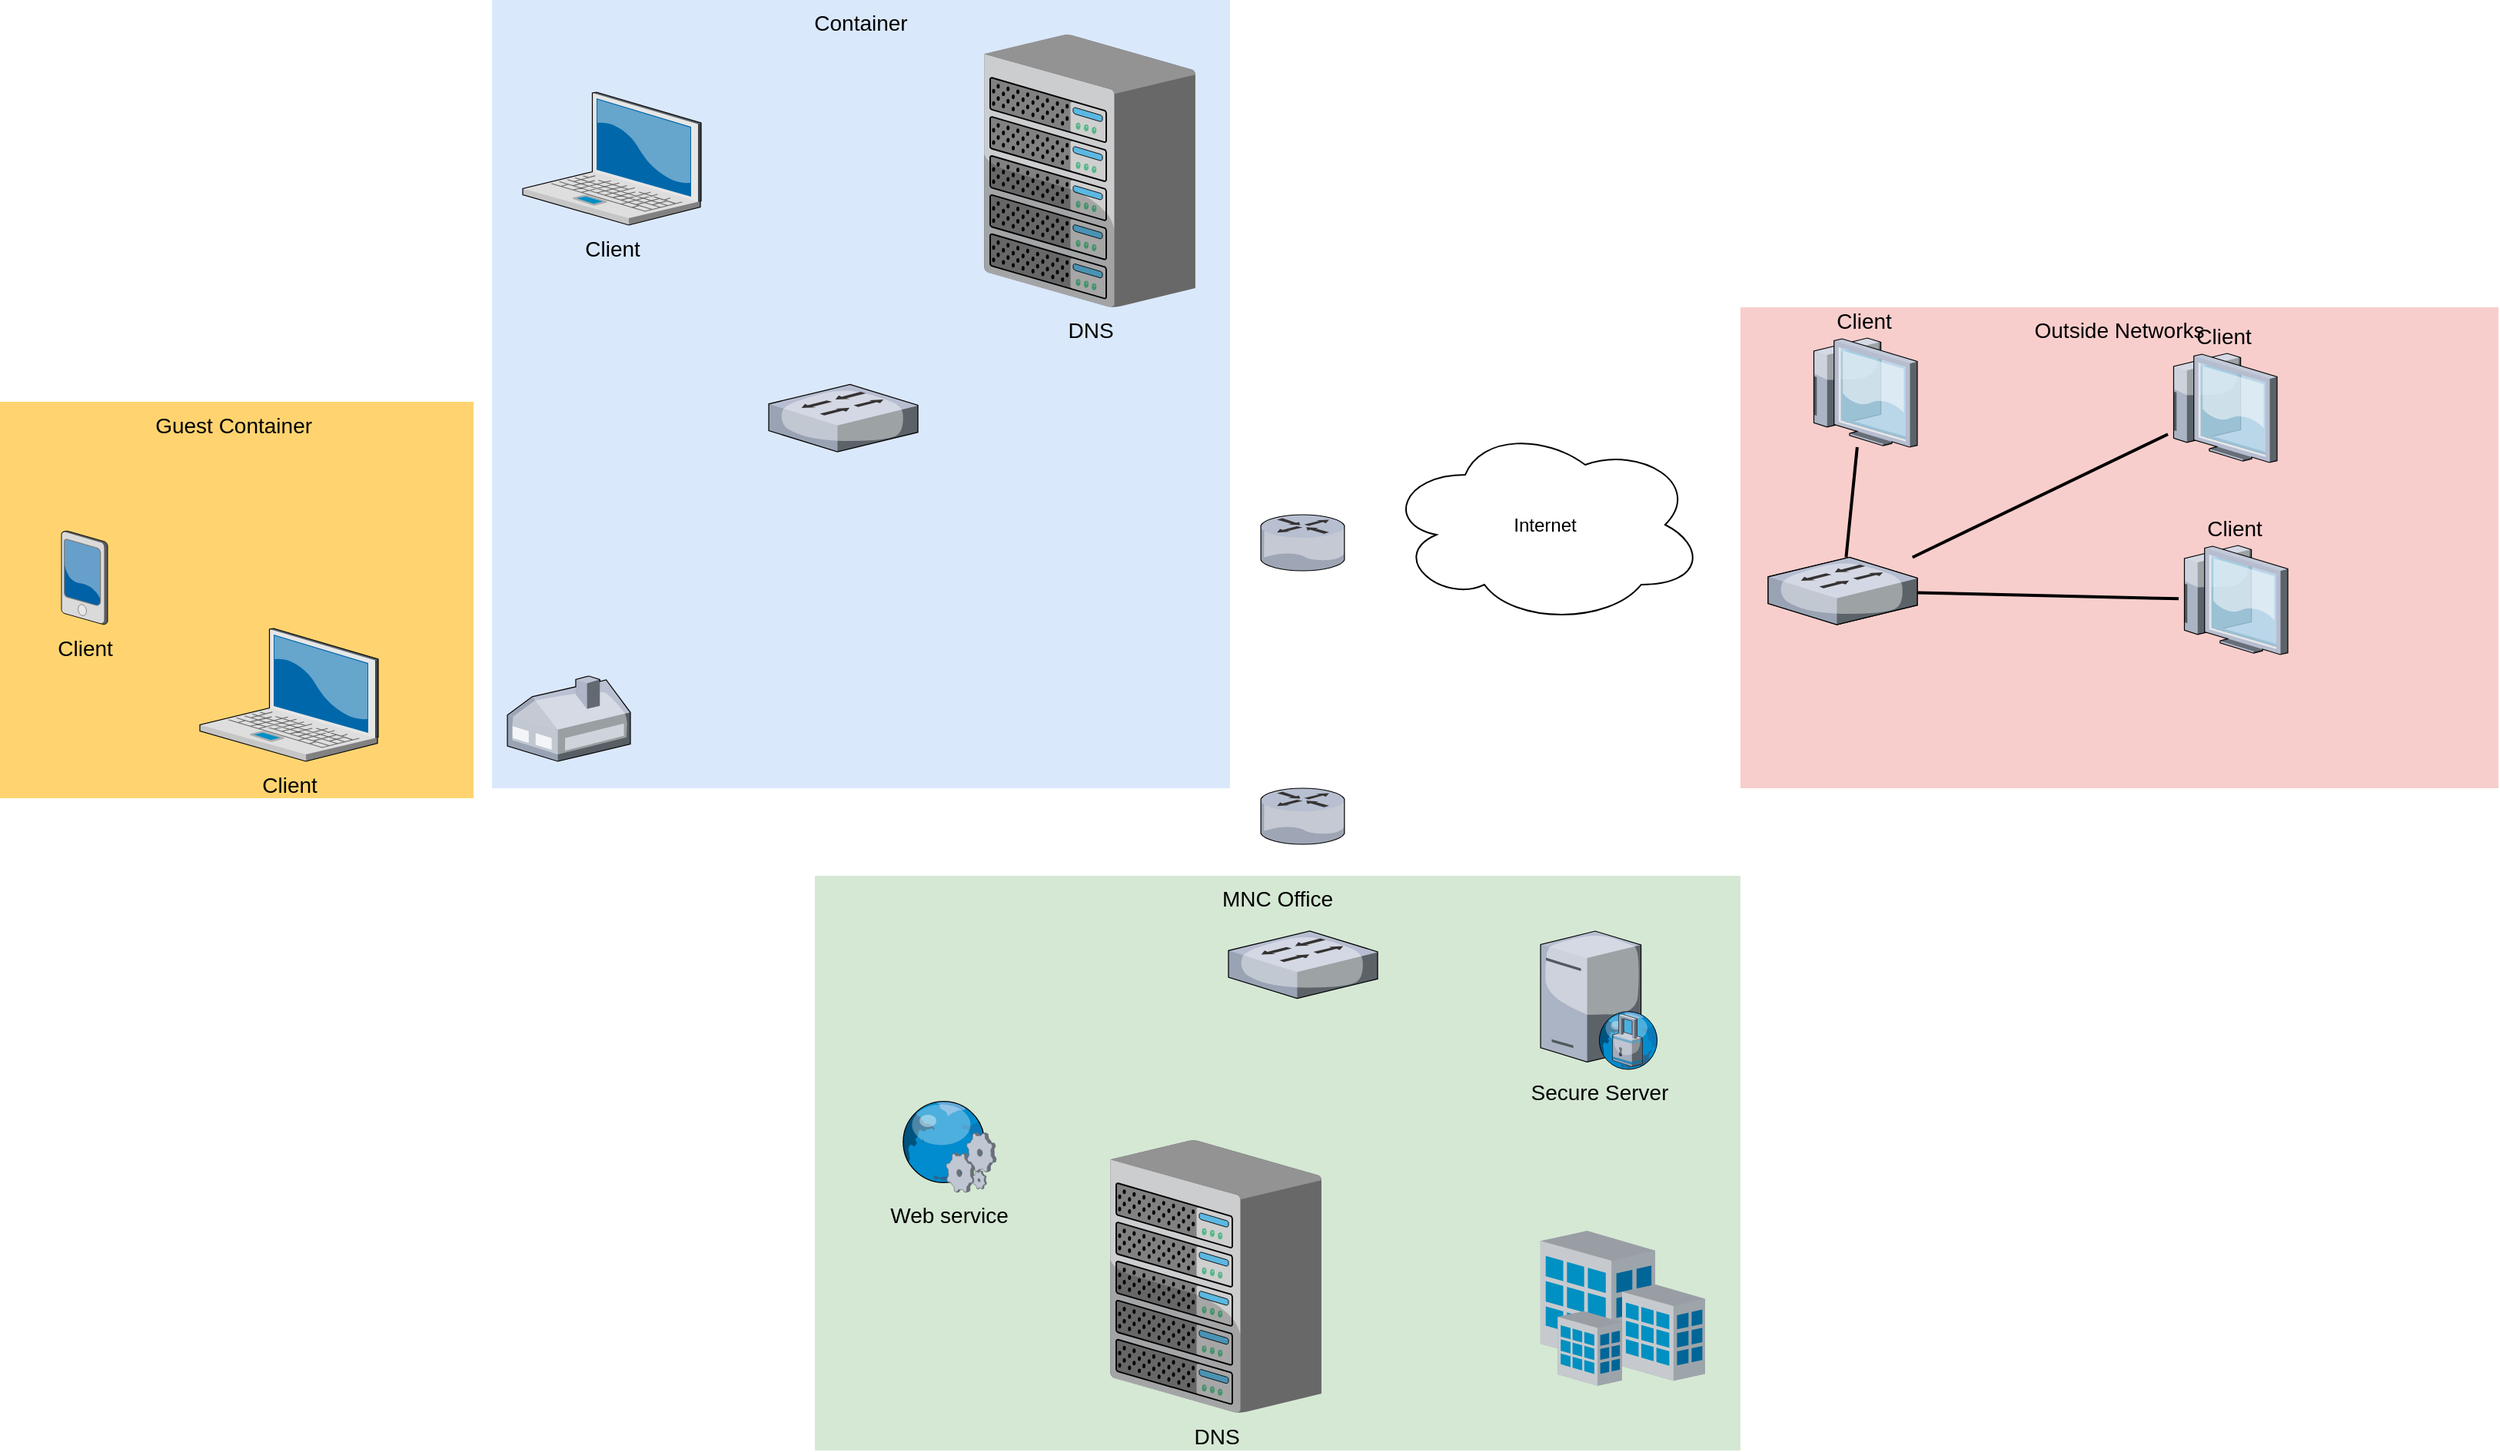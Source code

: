 <mxfile version="20.0.4" type="github">
  <diagram id="_-JrjZ2dv5hbRWvAeERj" name="Страница 1">
    <mxGraphModel dx="1018" dy="634" grid="1" gridSize="10" guides="1" tooltips="1" connect="1" arrows="1" fold="1" page="1" pageScale="1" pageWidth="827" pageHeight="1169" math="0" shadow="0">
      <root>
        <mxCell id="0" />
        <mxCell id="1" parent="0" />
        <mxCell id="vsuYrxshnyL55VWC4-Kn-1" value="" style="verticalLabelPosition=bottom;aspect=fixed;html=1;verticalAlign=top;strokeColor=none;shape=mxgraph.citrix.router;fillColor=#66B2FF;gradientColor=#0066CC;fontSize=14;" vertex="1" parent="1">
          <mxGeometry x="840" y="585" width="55" height="36.5" as="geometry" />
        </mxCell>
        <mxCell id="vsuYrxshnyL55VWC4-Kn-2" value="MNC Office" style="whiteSpace=wrap;html=1;fillColor=#d5e8d4;fontSize=14;strokeColor=none;verticalAlign=top;" vertex="1" parent="1">
          <mxGeometry x="550" y="820" width="602" height="374" as="geometry" />
        </mxCell>
        <mxCell id="vsuYrxshnyL55VWC4-Kn-3" value="DNS" style="verticalLabelPosition=bottom;aspect=fixed;html=1;verticalAlign=top;strokeColor=none;shape=mxgraph.citrix.chassis;fillColor=#66B2FF;gradientColor=#0066CC;fontSize=14;" vertex="1" parent="1">
          <mxGeometry x="742" y="992" width="137.5" height="177.5" as="geometry" />
        </mxCell>
        <mxCell id="vsuYrxshnyL55VWC4-Kn-4" value="Secure Server" style="verticalLabelPosition=bottom;aspect=fixed;html=1;verticalAlign=top;strokeColor=none;shape=mxgraph.citrix.proxy_server;fillColor=#66B2FF;gradientColor=#0066CC;fontSize=14;" vertex="1" parent="1">
          <mxGeometry x="1022" y="856" width="76.5" height="90" as="geometry" />
        </mxCell>
        <mxCell id="vsuYrxshnyL55VWC4-Kn-5" value="Web service" style="verticalLabelPosition=bottom;aspect=fixed;html=1;verticalAlign=top;strokeColor=none;shape=mxgraph.citrix.web_service;fillColor=#66B2FF;gradientColor=#0066CC;fontSize=14;" vertex="1" parent="1">
          <mxGeometry x="605" y="966" width="63" height="60" as="geometry" />
        </mxCell>
        <mxCell id="vsuYrxshnyL55VWC4-Kn-6" value="" style="verticalLabelPosition=bottom;aspect=fixed;html=1;verticalAlign=top;strokeColor=none;shape=mxgraph.citrix.site;fillColor=#66B2FF;gradientColor=#0066CC;fontSize=14;" vertex="1" parent="1">
          <mxGeometry x="1022" y="1051" width="107" height="101" as="geometry" />
        </mxCell>
        <mxCell id="vsuYrxshnyL55VWC4-Kn-7" value="Outside Networks" style="whiteSpace=wrap;html=1;fillColor=#f8cecc;fontSize=14;strokeColor=none;verticalAlign=top;" vertex="1" parent="1">
          <mxGeometry x="1152" y="450" width="493" height="313" as="geometry" />
        </mxCell>
        <mxCell id="vsuYrxshnyL55VWC4-Kn-8" style="edgeStyle=none;rounded=0;html=1;startSize=10;endSize=10;jettySize=auto;orthogonalLoop=1;fontSize=14;endArrow=none;endFill=0;strokeWidth=2;" edge="1" parent="1" source="vsuYrxshnyL55VWC4-Kn-11" target="vsuYrxshnyL55VWC4-Kn-14">
          <mxGeometry relative="1" as="geometry" />
        </mxCell>
        <mxCell id="vsuYrxshnyL55VWC4-Kn-9" style="edgeStyle=none;rounded=0;html=1;startSize=10;endSize=10;jettySize=auto;orthogonalLoop=1;fontSize=14;endArrow=none;endFill=0;strokeWidth=2;" edge="1" parent="1" source="vsuYrxshnyL55VWC4-Kn-11" target="vsuYrxshnyL55VWC4-Kn-13">
          <mxGeometry relative="1" as="geometry" />
        </mxCell>
        <mxCell id="vsuYrxshnyL55VWC4-Kn-10" style="edgeStyle=none;rounded=0;html=1;startSize=10;endSize=10;jettySize=auto;orthogonalLoop=1;fontSize=14;endArrow=none;endFill=0;strokeWidth=2;" edge="1" parent="1" source="vsuYrxshnyL55VWC4-Kn-11" target="vsuYrxshnyL55VWC4-Kn-12">
          <mxGeometry relative="1" as="geometry" />
        </mxCell>
        <mxCell id="vsuYrxshnyL55VWC4-Kn-11" value="" style="verticalLabelPosition=bottom;aspect=fixed;html=1;verticalAlign=top;strokeColor=none;shape=mxgraph.citrix.switch;fillColor=#66B2FF;gradientColor=#0066CC;fontSize=14;" vertex="1" parent="1">
          <mxGeometry x="1170" y="612.74" width="97" height="43.76" as="geometry" />
        </mxCell>
        <mxCell id="vsuYrxshnyL55VWC4-Kn-12" value="Client" style="verticalLabelPosition=top;aspect=fixed;html=1;verticalAlign=bottom;strokeColor=none;shape=mxgraph.citrix.thin_client;fillColor=#66B2FF;gradientColor=#0066CC;fontSize=14;labelPosition=center;align=center;" vertex="1" parent="1">
          <mxGeometry x="1437" y="605" width="71" height="71" as="geometry" />
        </mxCell>
        <mxCell id="vsuYrxshnyL55VWC4-Kn-13" value="Client" style="verticalLabelPosition=top;aspect=fixed;html=1;verticalAlign=bottom;strokeColor=none;shape=mxgraph.citrix.thin_client;fillColor=#66B2FF;gradientColor=#0066CC;fontSize=14;labelPosition=center;align=center;" vertex="1" parent="1">
          <mxGeometry x="1430" y="480" width="71" height="71" as="geometry" />
        </mxCell>
        <mxCell id="vsuYrxshnyL55VWC4-Kn-14" value="Client" style="verticalLabelPosition=top;aspect=fixed;html=1;verticalAlign=bottom;strokeColor=none;shape=mxgraph.citrix.thin_client;fillColor=#66B2FF;gradientColor=#0066CC;fontSize=14;labelPosition=center;align=center;" vertex="1" parent="1">
          <mxGeometry x="1196" y="470" width="71" height="71" as="geometry" />
        </mxCell>
        <mxCell id="vsuYrxshnyL55VWC4-Kn-15" value="Container" style="whiteSpace=wrap;html=1;fillColor=#dae8fc;fontSize=14;strokeColor=none;verticalAlign=top;" vertex="1" parent="1">
          <mxGeometry x="340" y="250" width="480" height="513" as="geometry" />
        </mxCell>
        <mxCell id="vsuYrxshnyL55VWC4-Kn-16" value="Client" style="verticalLabelPosition=bottom;aspect=fixed;html=1;verticalAlign=top;strokeColor=none;shape=mxgraph.citrix.laptop_2;fillColor=#66B2FF;gradientColor=#0066CC;fontSize=14;" vertex="1" parent="1">
          <mxGeometry x="360.0" y="310" width="116" height="86.5" as="geometry" />
        </mxCell>
        <mxCell id="vsuYrxshnyL55VWC4-Kn-18" value="" style="verticalLabelPosition=bottom;aspect=fixed;html=1;verticalAlign=top;strokeColor=none;shape=mxgraph.citrix.home_office;fillColor=#66B2FF;gradientColor=#0066CC;fontSize=14;" vertex="1" parent="1">
          <mxGeometry x="350" y="690" width="80" height="55.5" as="geometry" />
        </mxCell>
        <mxCell id="vsuYrxshnyL55VWC4-Kn-19" value="" style="verticalLabelPosition=bottom;aspect=fixed;html=1;verticalAlign=top;strokeColor=none;shape=mxgraph.citrix.switch;fillColor=#66B2FF;gradientColor=#0066CC;fontSize=14;" vertex="1" parent="1">
          <mxGeometry x="1170" y="612.74" width="97" height="43.76" as="geometry" />
        </mxCell>
        <mxCell id="vsuYrxshnyL55VWC4-Kn-20" value="" style="verticalLabelPosition=bottom;aspect=fixed;html=1;verticalAlign=top;strokeColor=none;shape=mxgraph.citrix.switch;fillColor=#66B2FF;gradientColor=#0066CC;fontSize=14;" vertex="1" parent="1">
          <mxGeometry x="520" y="500.24" width="97" height="43.76" as="geometry" />
        </mxCell>
        <mxCell id="vsuYrxshnyL55VWC4-Kn-21" value="" style="verticalLabelPosition=bottom;aspect=fixed;html=1;verticalAlign=top;strokeColor=none;shape=mxgraph.citrix.router;fillColor=#66B2FF;gradientColor=#0066CC;fontSize=14;" vertex="1" parent="1">
          <mxGeometry x="840" y="763" width="55" height="36.5" as="geometry" />
        </mxCell>
        <mxCell id="vsuYrxshnyL55VWC4-Kn-22" value="Internet" style="ellipse;shape=cloud;whiteSpace=wrap;html=1;align=center;" vertex="1" parent="1">
          <mxGeometry x="921" y="526.5" width="208" height="130" as="geometry" />
        </mxCell>
        <mxCell id="vsuYrxshnyL55VWC4-Kn-23" value="" style="verticalLabelPosition=bottom;aspect=fixed;html=1;verticalAlign=top;strokeColor=none;shape=mxgraph.citrix.switch;fillColor=#66B2FF;gradientColor=#0066CC;fontSize=14;" vertex="1" parent="1">
          <mxGeometry x="819" y="856" width="97" height="43.76" as="geometry" />
        </mxCell>
        <mxCell id="vsuYrxshnyL55VWC4-Kn-24" value="DNS" style="verticalLabelPosition=bottom;aspect=fixed;html=1;verticalAlign=top;strokeColor=none;shape=mxgraph.citrix.chassis;fillColor=#66B2FF;gradientColor=#0066CC;fontSize=14;" vertex="1" parent="1">
          <mxGeometry x="660" y="272.5" width="137.5" height="177.5" as="geometry" />
        </mxCell>
        <mxCell id="vsuYrxshnyL55VWC4-Kn-26" value="Guest Container&amp;nbsp;" style="whiteSpace=wrap;html=1;fillColor=#FFD470;gradientColor=none;fontSize=14;strokeColor=none;verticalAlign=top;" vertex="1" parent="1">
          <mxGeometry x="20" y="511.5" width="308" height="258" as="geometry" />
        </mxCell>
        <mxCell id="vsuYrxshnyL55VWC4-Kn-27" value="Client" style="verticalLabelPosition=bottom;aspect=fixed;html=1;verticalAlign=top;strokeColor=none;shape=mxgraph.citrix.pda;fillColor=#66B2FF;gradientColor=#0066CC;fontSize=14;" vertex="1" parent="1">
          <mxGeometry x="60" y="595.5" width="30" height="61" as="geometry" />
        </mxCell>
        <mxCell id="vsuYrxshnyL55VWC4-Kn-28" value="Client" style="verticalLabelPosition=bottom;aspect=fixed;html=1;verticalAlign=top;strokeColor=none;shape=mxgraph.citrix.laptop_2;fillColor=#66B2FF;gradientColor=#0066CC;fontSize=14;" vertex="1" parent="1">
          <mxGeometry x="150.0" y="659" width="116" height="86.5" as="geometry" />
        </mxCell>
      </root>
    </mxGraphModel>
  </diagram>
</mxfile>
